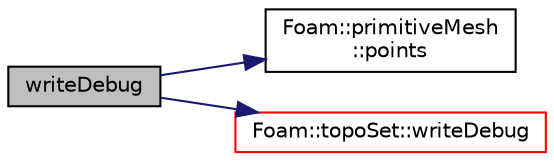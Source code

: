 digraph "writeDebug"
{
  bgcolor="transparent";
  edge [fontname="Helvetica",fontsize="10",labelfontname="Helvetica",labelfontsize="10"];
  node [fontname="Helvetica",fontsize="10",shape=record];
  rankdir="LR";
  Node1 [label="writeDebug",height=0.2,width=0.4,color="black", fillcolor="grey75", style="filled", fontcolor="black"];
  Node1 -> Node2 [color="midnightblue",fontsize="10",style="solid",fontname="Helvetica"];
  Node2 [label="Foam::primitiveMesh\l::points",height=0.2,width=0.4,color="black",URL="$a02008.html#aff2a8eddc9329f3a923a0bf3b1bdd364",tooltip="Return mesh points. "];
  Node1 -> Node3 [color="midnightblue",fontsize="10",style="solid",fontname="Helvetica"];
  Node3 [label="Foam::topoSet::writeDebug",height=0.2,width=0.4,color="red",URL="$a02713.html#a8c4344b15f7e7c6ab87b93bee4fc39f9",tooltip="Write part of contents nicely formatted. Prints labels only. "];
}
